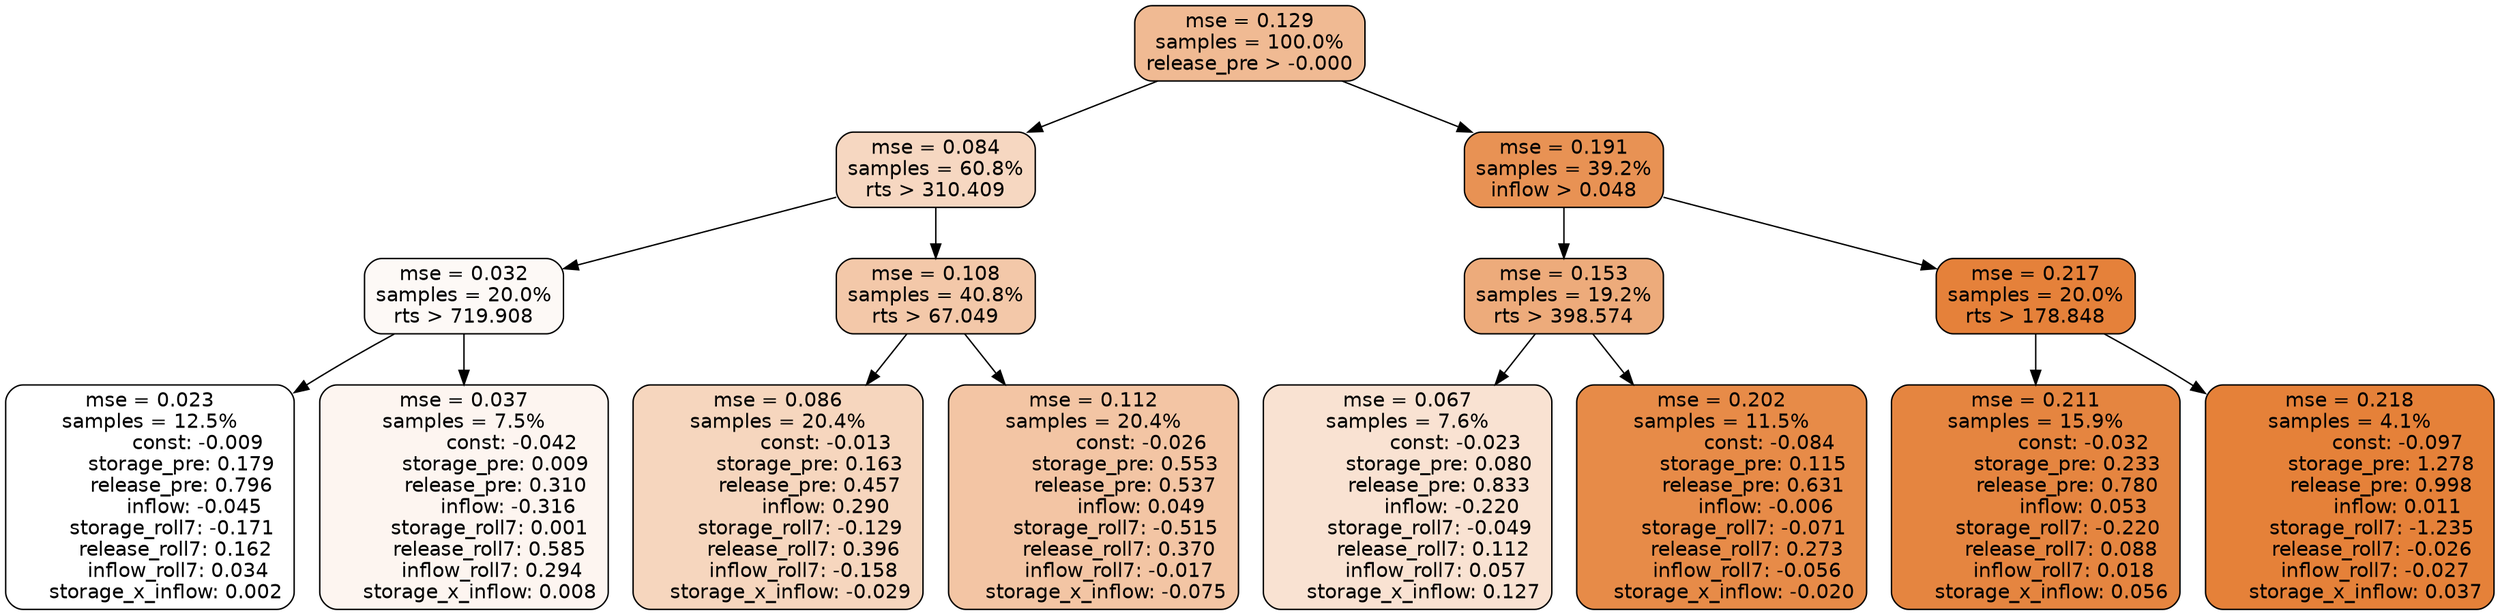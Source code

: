 digraph tree {
node [shape=rectangle, style="filled, rounded", color="black", fontname=helvetica] ;
edge [fontname=helvetica] ;
	"0" [label="mse = 0.129
samples = 100.0%
release_pre > -0.000", fillcolor="#f0ba93"]
	"1" [label="mse = 0.084
samples = 60.8%
rts > 310.409", fillcolor="#f6d7c1"]
	"8" [label="mse = 0.191
samples = 39.2%
inflow > 0.048", fillcolor="#e89254"]
	"5" [label="mse = 0.032
samples = 20.0%
rts > 719.908", fillcolor="#fdf9f6"]
	"2" [label="mse = 0.108
samples = 40.8%
rts > 67.049", fillcolor="#f3c8a9"]
	"9" [label="mse = 0.153
samples = 19.2%
rts > 398.574", fillcolor="#edab7b"]
	"12" [label="mse = 0.217
samples = 20.0%
rts > 178.848", fillcolor="#e5813a"]
	"7" [label="mse = 0.023
samples = 12.5%
               const: -0.009
          storage_pre: 0.179
          release_pre: 0.796
              inflow: -0.045
       storage_roll7: -0.171
        release_roll7: 0.162
         inflow_roll7: 0.034
     storage_x_inflow: 0.002", fillcolor="#ffffff"]
	"6" [label="mse = 0.037
samples = 7.5%
               const: -0.042
          storage_pre: 0.009
          release_pre: 0.310
              inflow: -0.316
        storage_roll7: 0.001
        release_roll7: 0.585
         inflow_roll7: 0.294
     storage_x_inflow: 0.008", fillcolor="#fdf5f0"]
	"3" [label="mse = 0.086
samples = 20.4%
               const: -0.013
          storage_pre: 0.163
          release_pre: 0.457
               inflow: 0.290
       storage_roll7: -0.129
        release_roll7: 0.396
        inflow_roll7: -0.158
    storage_x_inflow: -0.029", fillcolor="#f6d6be"]
	"4" [label="mse = 0.112
samples = 20.4%
               const: -0.026
          storage_pre: 0.553
          release_pre: 0.537
               inflow: 0.049
       storage_roll7: -0.515
        release_roll7: 0.370
        inflow_roll7: -0.017
    storage_x_inflow: -0.075", fillcolor="#f3c5a4"]
	"11" [label="mse = 0.067
samples = 7.6%
               const: -0.023
          storage_pre: 0.080
          release_pre: 0.833
              inflow: -0.220
       storage_roll7: -0.049
        release_roll7: 0.112
         inflow_roll7: 0.057
     storage_x_inflow: 0.127", fillcolor="#f9e2d2"]
	"10" [label="mse = 0.202
samples = 11.5%
               const: -0.084
          storage_pre: 0.115
          release_pre: 0.631
              inflow: -0.006
       storage_roll7: -0.071
        release_roll7: 0.273
        inflow_roll7: -0.056
    storage_x_inflow: -0.020", fillcolor="#e78b48"]
	"13" [label="mse = 0.211
samples = 15.9%
               const: -0.032
          storage_pre: 0.233
          release_pre: 0.780
               inflow: 0.053
       storage_roll7: -0.220
        release_roll7: 0.088
         inflow_roll7: 0.018
     storage_x_inflow: 0.056", fillcolor="#e58540"]
	"14" [label="mse = 0.218
samples = 4.1%
               const: -0.097
          storage_pre: 1.278
          release_pre: 0.998
               inflow: 0.011
       storage_roll7: -1.235
       release_roll7: -0.026
        inflow_roll7: -0.027
     storage_x_inflow: 0.037", fillcolor="#e58139"]

	"0" -> "1"
	"0" -> "8"
	"1" -> "2"
	"1" -> "5"
	"8" -> "9"
	"8" -> "12"
	"5" -> "6"
	"5" -> "7"
	"2" -> "3"
	"2" -> "4"
	"9" -> "10"
	"9" -> "11"
	"12" -> "13"
	"12" -> "14"
}
